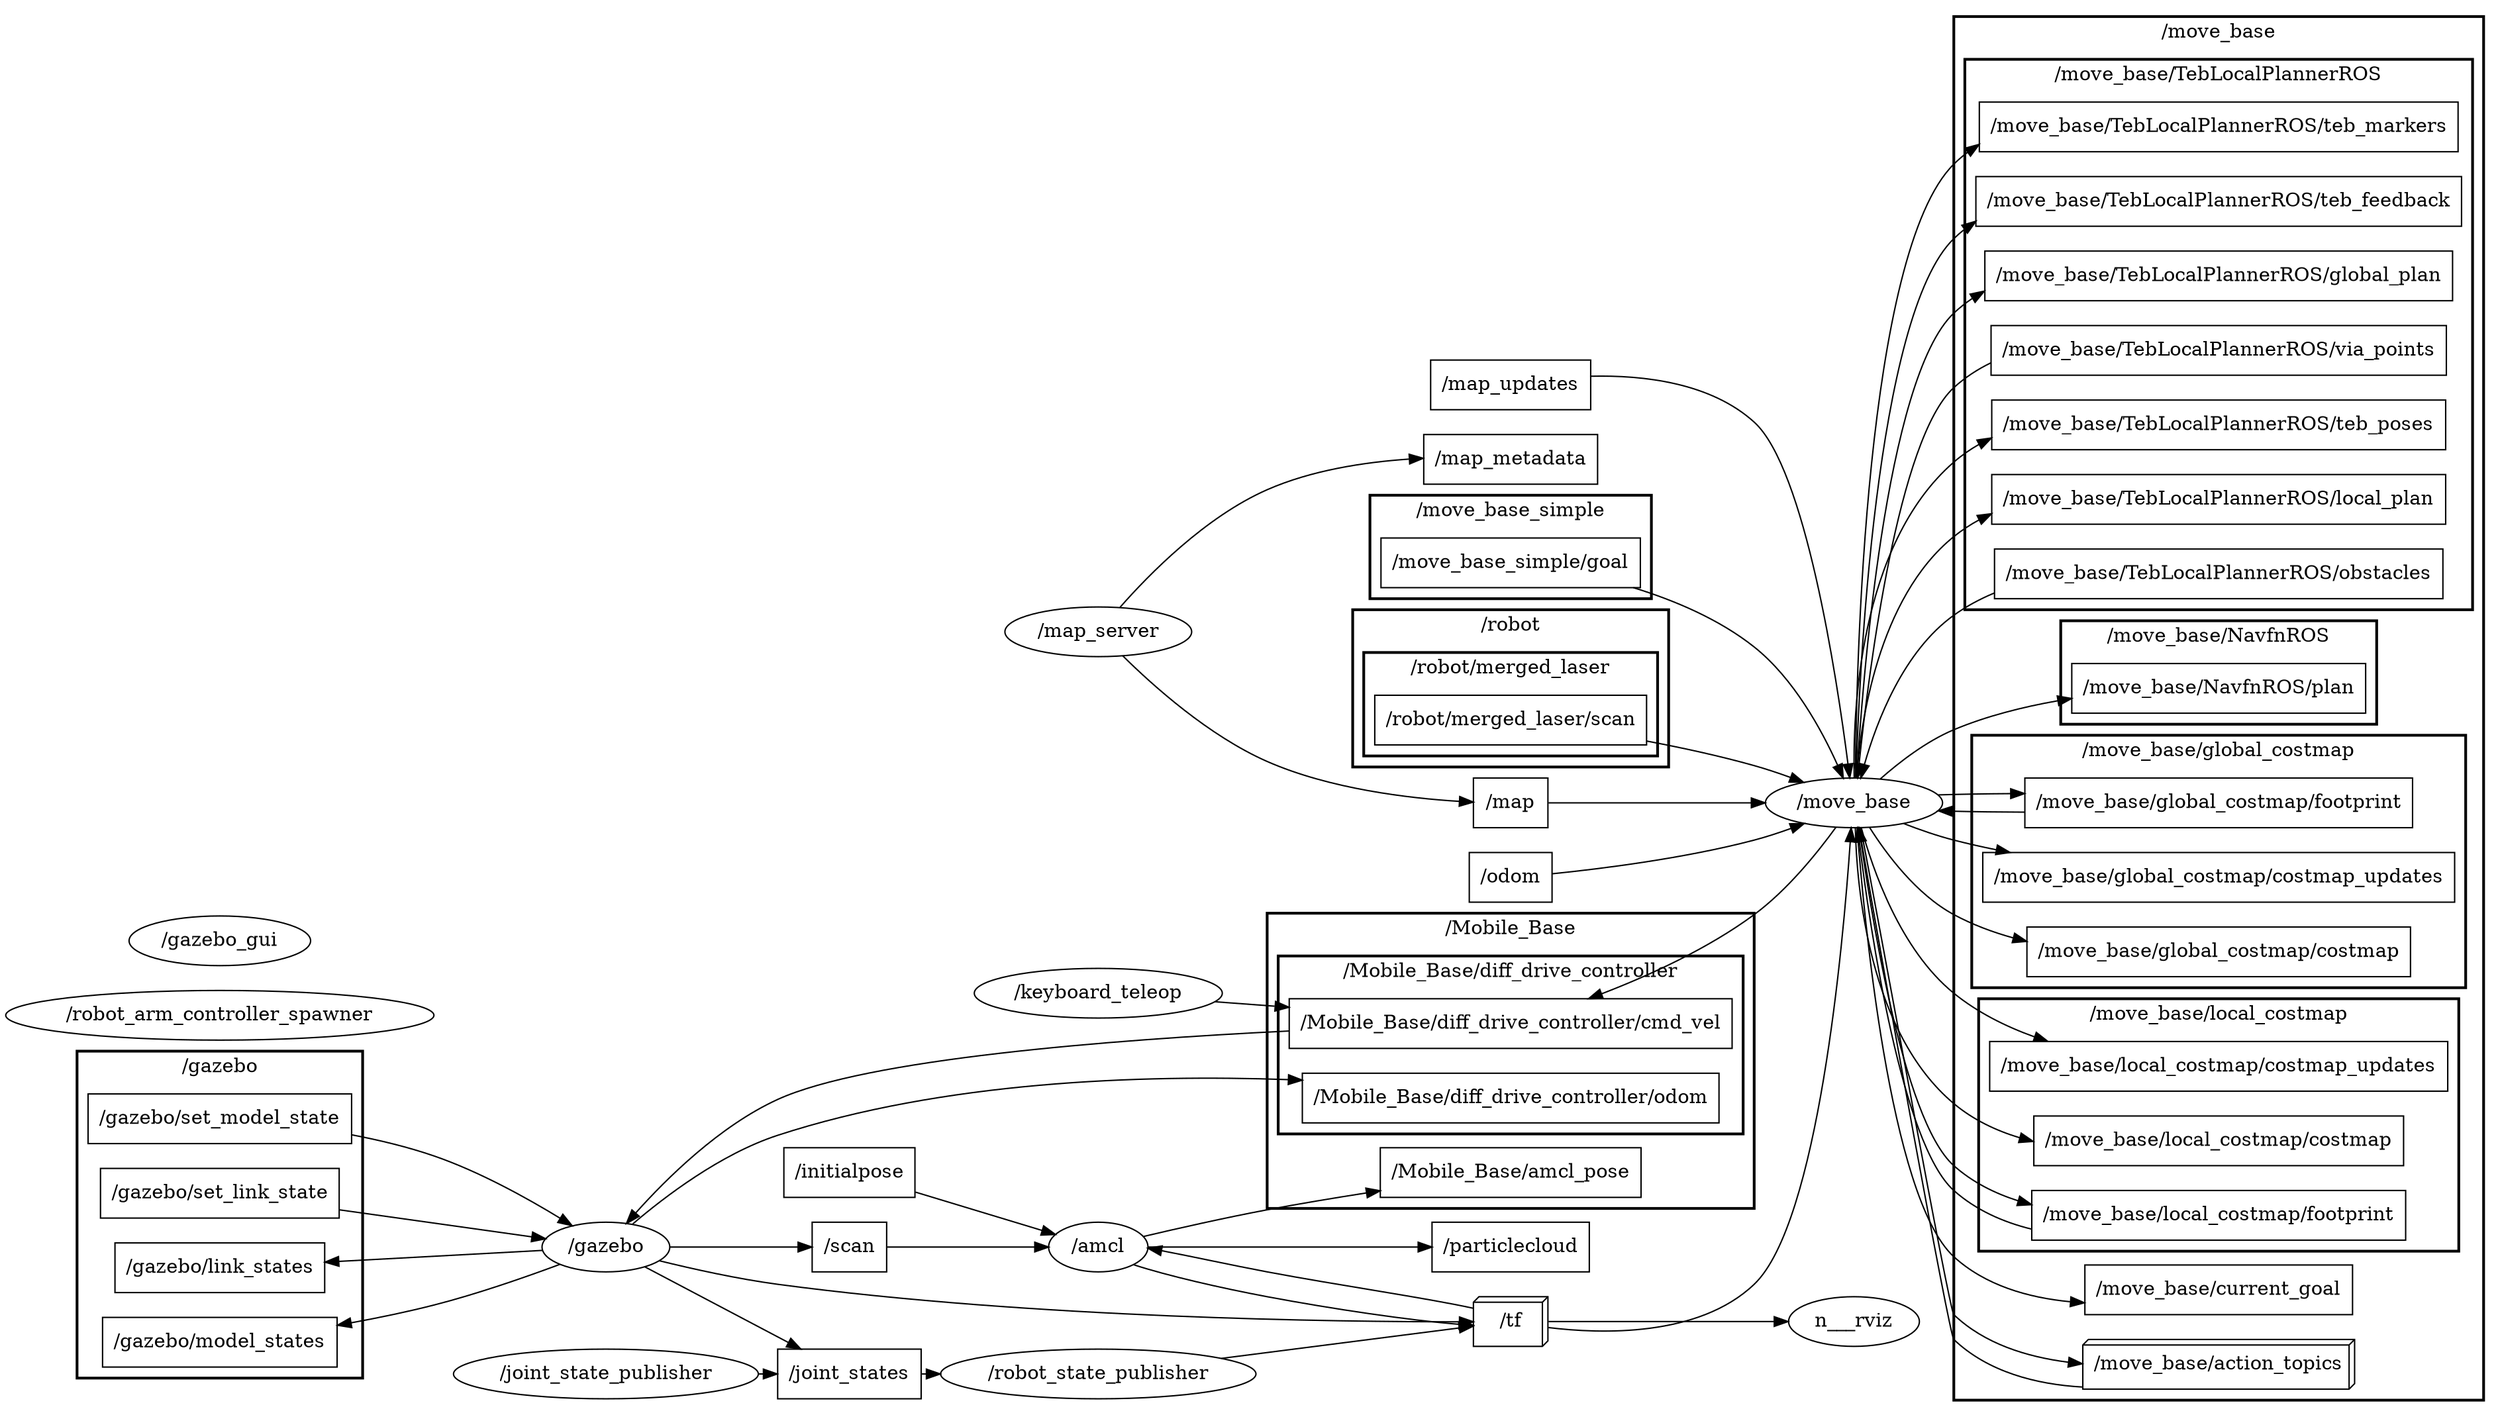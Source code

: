 digraph graphname {
	graph [bb="0,0,1278.4,1285",
		compound=True,
		rank=same,
		rankdir=LR,
		ranksep=0.2
	];
	node [label="\N"];
	subgraph cluster___move_base {
		graph [bb="957.45,274,1270.4,1277",
			compound=True,
			label="/move_base",
			lheight=0.21,
			lp="1113.9,1265.5",
			lwidth=0.92,
			rank=same,
			rankdir=LR,
			ranksep=0.2,
			style=bold
		];
		subgraph cluster___move_base__TebLocalPlannerROS {
			graph [bb="965.45,847,1262.4,1246",
				compound=True,
				label="/move_base/TebLocalPlannerROS",
				lheight=0.21,
				lp="1113.9,1234.5",
				lwidth=2.62,
				rank=same,
				rankdir=LR,
				ranksep=0.2,
				style=bold
			];
			t___move_base__TebLocalPlannerROS__teb_markers			 [URL=topic_3A__move_base__TebLocalPlannerROS__teb_markers,
				height=0.5,
				label="/move_base/TebLocalPlannerROS/teb_markers",
				pos="1113.9,927",
				shape=box,
				tooltip="topic:/move_base/TebLocalPlannerROS/teb_markers",
				width=3.8333];
			t___move_base__TebLocalPlannerROS__teb_feedback			 [URL=topic_3A__move_base__TebLocalPlannerROS__teb_feedback,
				height=0.5,
				label="/move_base/TebLocalPlannerROS/teb_feedback",
				pos="1113.9,873",
				shape=box,
				tooltip="topic:/move_base/TebLocalPlannerROS/teb_feedback",
				width=3.9028];
			t___move_base__TebLocalPlannerROS__global_plan			 [URL=topic_3A__move_base__TebLocalPlannerROS__global_plan,
				height=0.5,
				label="/move_base/TebLocalPlannerROS/global_plan",
				pos="1113.9,1197",
				shape=box,
				tooltip="topic:/move_base/TebLocalPlannerROS/global_plan",
				width=3.7778];
			t___move_base__TebLocalPlannerROS__via_points			 [URL=topic_3A__move_base__TebLocalPlannerROS__via_points,
				height=0.5,
				label="/move_base/TebLocalPlannerROS/via_points",
				pos="1113.9,1143",
				shape=box,
				tooltip="topic:/move_base/TebLocalPlannerROS/via_points",
				width=3.6806];
			t___move_base__TebLocalPlannerROS__teb_poses			 [URL=topic_3A__move_base__TebLocalPlannerROS__teb_poses,
				height=0.5,
				label="/move_base/TebLocalPlannerROS/teb_poses",
				pos="1113.9,1089",
				shape=box,
				tooltip="topic:/move_base/TebLocalPlannerROS/teb_poses",
				width=3.6389];
			t___move_base__TebLocalPlannerROS__local_plan			 [URL=topic_3A__move_base__TebLocalPlannerROS__local_plan,
				height=0.5,
				label="/move_base/TebLocalPlannerROS/local_plan",
				pos="1113.9,1035",
				shape=box,
				tooltip="topic:/move_base/TebLocalPlannerROS/local_plan",
				width=3.6806];
			t___move_base__TebLocalPlannerROS__obstacles			 [URL=topic_3A__move_base__TebLocalPlannerROS__obstacles,
				height=0.5,
				label="/move_base/TebLocalPlannerROS/obstacles",
				pos="1113.9,981",
				shape=box,
				tooltip="topic:/move_base/TebLocalPlannerROS/obstacles",
				width=3.5833];
		}
		subgraph cluster___move_base__NavfnROS {
			graph [bb="1019.4,764,1208.4,839",
				compound=True,
				label="/move_base/NavfnROS",
				lheight=0.21,
				lp="1113.9,827.5",
				lwidth=1.81,
				rank=same,
				rankdir=LR,
				ranksep=0.2,
				style=bold
			];
			t___move_base__NavfnROS__plan			 [URL=topic_3A__move_base__NavfnROS__plan,
				height=0.5,
				label="/move_base/NavfnROS/plan",
				pos="1113.9,790",
				shape=box,
				tooltip="topic:/move_base/NavfnROS/plan",
				width=2.4028];
		}
		subgraph cluster___move_base__global_costmap {
			graph [bb="971.45,573,1256.4,756",
				compound=True,
				label="/move_base/global_costmap",
				lheight=0.21,
				lp="1113.9,744.5",
				lwidth=2.17,
				rank=same,
				rankdir=LR,
				ranksep=0.2,
				style=bold
			];
			t___move_base__global_costmap__footprint			 [URL=topic_3A__move_base__global_costmap__footprint,
				height=0.5,
				label="/move_base/global_costmap/footprint",
				pos="1113.9,653",
				shape=box,
				tooltip="topic:/move_base/global_costmap/footprint",
				width=3.0972];
			t___move_base__global_costmap__costmap_updates			 [URL=topic_3A__move_base__global_costmap__costmap_updates,
				height=0.5,
				label="/move_base/global_costmap/costmap_updates",
				pos="1113.9,599",
				shape=box,
				tooltip="topic:/move_base/global_costmap/costmap_updates",
				width=3.7361];
			t___move_base__global_costmap__costmap			 [URL=topic_3A__move_base__global_costmap__costmap,
				height=0.5,
				label="/move_base/global_costmap/costmap",
				pos="1113.9,707",
				shape=box,
				tooltip="topic:/move_base/global_costmap/costmap",
				width=3.0694];
		}
		subgraph cluster___move_base__local_costmap {
			graph [bb="974.95,382,1252.9,565",
				compound=True,
				label="/move_base/local_costmap",
				lheight=0.21,
				lp="1113.9,553.5",
				lwidth=2.06,
				rank=same,
				rankdir=LR,
				ranksep=0.2,
				style=bold
			];
			t___move_base__local_costmap__costmap_updates			 [URL=topic_3A__move_base__local_costmap__costmap_updates,
				height=0.5,
				label="/move_base/local_costmap/costmap_updates",
				pos="1113.9,462",
				shape=box,
				tooltip="topic:/move_base/local_costmap/costmap_updates",
				width=3.6389];
			t___move_base__local_costmap__costmap			 [URL=topic_3A__move_base__local_costmap__costmap,
				height=0.5,
				label="/move_base/local_costmap/costmap",
				pos="1113.9,408",
				shape=box,
				tooltip="topic:/move_base/local_costmap/costmap",
				width=2.9722];
			t___move_base__local_costmap__footprint			 [URL=topic_3A__move_base__local_costmap__footprint,
				height=0.5,
				label="/move_base/local_costmap/footprint",
				pos="1113.9,516",
				shape=box,
				tooltip="topic:/move_base/local_costmap/footprint",
				width=2.9861];
		}
		t___move_base__current_goal		 [URL=topic_3A__move_base__current_goal,
			height=0.5,
			label="/move_base/current_goal",
			pos="1113.9,354",
			shape=box,
			tooltip="topic:/move_base/current_goal",
			width=2.1389];
		n_n__move_base__action_topics		 [URL=topic_3A__move_base__action_topics,
			height=0.5,
			label="/move_base/action_topics",
			pos="1113.9,300",
			shape=box3d,
			tooltip="topic:/move_base/action_topics",
			width=2.1944];
	}
	subgraph cluster___Mobile_Base {
		graph [bb="967.45,8,1260.4,220",
			compound=True,
			label="/Mobile_Base",
			lheight=0.21,
			lp="1113.9,208.5",
			lwidth=1.07,
			rank=same,
			rankdir=LR,
			ranksep=0.2,
			style=bold
		];
		subgraph cluster___Mobile_Base__diff_drive_controller {
			graph [bb="975.45,16,1252.4,145",
				compound=True,
				label="/Mobile_Base/diff_drive_controller",
				lheight=0.21,
				lp="1113.9,133.5",
				lwidth=2.69,
				rank=same,
				rankdir=LR,
				ranksep=0.2,
				style=bold
			];
			t___Mobile_Base__diff_drive_controller__cmd_vel			 [URL=topic_3A__Mobile_Base__diff_drive_controller__cmd_vel,
				height=0.5,
				label="/Mobile_Base/diff_drive_controller/cmd_vel",
				pos="1113.9,96",
				shape=box,
				tooltip="topic:/Mobile_Base/diff_drive_controller/cmd_vel",
				width=3.625];
			t___Mobile_Base__diff_drive_controller__odom			 [URL=topic_3A__Mobile_Base__diff_drive_controller__odom,
				height=0.5,
				label="/Mobile_Base/diff_drive_controller/odom",
				pos="1113.9,42",
				shape=box,
				tooltip="topic:/Mobile_Base/diff_drive_controller/odom",
				width=3.4028];
		}
		t___Mobile_Base__amcl_pose		 [URL=topic_3A__Mobile_Base__amcl_pose,
			height=0.5,
			label="/Mobile_Base/amcl_pose",
			pos="1113.9,171",
			shape=box,
			tooltip="topic:/Mobile_Base/amcl_pose",
			width=2.1528];
	}
	subgraph cluster___gazebo {
		graph [bb="252.38,288,418.38,525",
			compound=True,
			label="/gazebo",
			lheight=0.21,
			lp="335.38,513.5",
			lwidth=0.60,
			rank=same,
			rankdir=LR,
			ranksep=0.2,
			style=bold
		];
		t___gazebo__set_model_state		 [URL=topic_3A__gazebo__set_model_state,
			height=0.5,
			label="/gazebo/set_model_state",
			pos="335.38,368",
			shape=box,
			tooltip="topic:/gazebo/set_model_state",
			width=2.0833];
		t___gazebo__set_link_state		 [URL=topic_3A__gazebo__set_link_state,
			height=0.5,
			label="/gazebo/set_link_state",
			pos="335.38,314",
			shape=box,
			tooltip="topic:/gazebo/set_link_state",
			width=1.9028];
		t___gazebo__link_states		 [URL=topic_3A__gazebo__link_states,
			height=0.5,
			label="/gazebo/link_states",
			pos="335.38,476",
			shape=box,
			tooltip="topic:/gazebo/link_states",
			width=1.6667];
		t___gazebo__model_states		 [URL=topic_3A__gazebo__model_states,
			height=0.5,
			label="/gazebo/model_states",
			pos="335.38,422",
			shape=box,
			tooltip="topic:/gazebo/model_states",
			width=1.8611];
	}
	subgraph cluster___move_base_simple {
		graph [bb="621.46,741,789.46,816",
			compound=True,
			label="/move_base_simple",
			lheight=0.21,
			lp="705.46,804.5",
			lwidth=1.51,
			rank=same,
			rankdir=LR,
			ranksep=0.2,
			style=bold
		];
		t___move_base_simple__goal		 [URL=topic_3A__move_base_simple__goal,
			height=0.5,
			label="/move_base_simple/goal",
			pos="705.46,767",
			shape=box,
			tooltip="topic:/move_base_simple/goal",
			width=2.1111];
	}
	subgraph cluster___robot {
		graph [bb="612.46,619,798.46,733",
			compound=True,
			label="/robot",
			lheight=0.21,
			lp="705.46,721.5",
			lwidth=0.46,
			rank=same,
			rankdir=LR,
			ranksep=0.2,
			style=bold
		];
		subgraph cluster___robot__merged_laser {
			graph [bb="620.46,627,790.46,702",
				compound=True,
				label="/robot/merged_laser",
				lheight=0.21,
				lp="705.46,690.5",
				lwidth=1.53,
				rank=same,
				rankdir=LR,
				ranksep=0.2,
				style=bold
			];
			t___robot__merged_laser__scan			 [URL=topic_3A__robot__merged_laser__scan,
				height=0.5,
				label="/robot/merged_laser/scan",
				pos="705.46,653",
				shape=box,
				tooltip="topic:/robot/merged_laser/scan",
				width=2.1389];
		}
	}
	n___move_base	 [URL=__move_base,
		height=0.5,
		label="/move_base",
		pos="877.96,653",
		shape=ellipse,
		tooltip="/move_base",
		width=1.4804];
	t___move_base__TebLocalPlannerROS__via_points -> n___move_base	 [penwidth=1,
		pos="e,879.34,671.15 981.23,1132.9 972.49,1128.5 964.41,1123 957.45,1116 895.87,1054.2 882.39,772.05 879.63,681.24"];
	t___move_base__TebLocalPlannerROS__obstacles -> n___move_base	 [penwidth=1,
		pos="e,881.12,671.07 984.88,971.62 974.86,967.18 965.52,961.42 957.45,954 917.07,916.85 891.34,749.05 882.44,681.4"];
	t___move_base__global_costmap__footprint -> n___move_base	 [penwidth=1,
		pos="e,928.58,647.36 1002.3,646.26 980.36,646.2 958.17,646.45 938.76,647.03"];
	t___move_base__local_costmap__footprint -> n___move_base	 [penwidth=1,
		pos="e,887.19,635.18 1010.5,534.05 992.07,540.92 973.62,549.55 957.45,560 930.76,577.26 906.9,605.55 892.68,626.64"];
	n_n__move_base__action_topics -> n___move_base	 [penwidth=1,
		pos="e,880.4,634.78 1034.8,288.31 1007.2,290.56 978.04,298.7 957.45,318 913.02,359.66 888.78,551.04 881.41,624.45"];
	n___gazebo	 [URL=__gazebo,
		height=0.5,
		label="/gazebo",
		pos="122.19,314",
		shape=ellipse,
		tooltip="/gazebo",
		width=1.0652];
	t___Mobile_Base__diff_drive_controller__cmd_vel -> n___gazebo	 [penwidth=1,
		pos="e,136.28,297.2 985.74,114.02 966.46,116.72 952.05,118.72 949.45,119 841.77,130.77 814.79,138 706.46,138 514.42,138 514.42,138 514.42,138 395.23,138 358.14,140.04 252.38,195 207.26,218.45 166.11,261.84 142.9,289.24"];
	t___gazebo__set_model_state -> n___gazebo	 [penwidth=1,
		pos="e,156.19,322.44 263.61,349.91 231.29,341.64 194.06,332.12 166.06,324.96"];
	t___gazebo__set_link_state -> n___gazebo	 [penwidth=1,
		pos="e,160.95,314 266.64,314 235.47,314 199.23,314 170.97,314"];
	t___move_base_simple__goal -> n___move_base	 [penwidth=1,
		pos="e,853.29,669.05 733.88,748.91 752.19,736.8 776.8,720.49 798.46,706 813.74,695.78 830.64,684.38 844.84,674.77"];
	t___robot__merged_laser__scan -> n___move_base	 [penwidth=1,
		pos="e,824.2,653 782.73,653 793.24,653 803.93,653 814.16,653"];
	t___odom	 [URL=topic_3A__odom,
		height=0.5,
		label="/odom",
		pos="705.46,539",
		shape=box,
		tooltip="topic:/odom",
		width=0.75];
	t___odom -> n___move_base	 [penwidth=1,
		pos="e,865.52,635.32 732.63,542.73 751.96,546.39 778.31,553.33 798.46,566 823.52,581.75 845.44,607.69 859.71,627.16"];
	t___scan	 [URL=topic_3A__scan,
		height=0.5,
		label="/scan",
		pos="335.38,222",
		shape=box,
		tooltip="topic:/scan",
		width=0.75];
	n___amcl	 [URL=__amcl,
		height=0.5,
		label="/amcl",
		pos="877.96,230",
		shape=ellipse,
		tooltip="/amcl",
		width=0.84854];
	t___scan -> n___amcl	 [penwidth=1,
		pos="e,847.24,229.56 362.45,222.39 449.72,223.68 731.98,227.85 837.06,229.41"];
	t___joint_states	 [URL=topic_3A__joint_states,
		height=0.5,
		label="/joint_states",
		pos="335.38,551",
		shape=box,
		tooltip="topic:/joint_states",
		width=1.1389];
	n___robot_state_publisher	 [URL=__robot_state_publisher,
		height=0.5,
		label="/robot_state_publisher",
		pos="515.42,426",
		shape=ellipse,
		tooltip="/robot_state_publisher",
		width=2.4734];
	t___joint_states -> n___robot_state_publisher	 [penwidth=1,
		pos="e,502.39,444.19 376.54,544.91 390.47,541.61 405.75,536.59 418.38,529 450.85,509.48 479.2,475.85 496.52,452.34"];
	t___particlecloud	 [URL=topic_3A__particlecloud,
		height=0.5,
		label="/particlecloud",
		pos="1113.9,246",
		shape=box,
		tooltip="topic:/particlecloud",
		width=1.2639];
	t___map	 [URL=topic_3A__map,
		height=0.5,
		label="/map",
		pos="705.46,842",
		shape=box,
		tooltip="topic:/map",
		width=0.75];
	t___map -> n___move_base	 [penwidth=1,
		pos="e,873.8,671.01 732.52,841.69 752.56,840.16 779.87,835.13 798.46,820 842.22,784.39 862.92,718.74 871.58,681.23"];
	t___map_metadata	 [URL=topic_3A__map_metadata,
		height=0.5,
		label="/map_metadata",
		pos="705.46,593",
		shape=box,
		tooltip="topic:/map_metadata",
		width=1.4028];
	t___initialpose	 [URL=topic_3A__initialpose,
		height=0.5,
		label="/initialpose",
		pos="705.46,184",
		shape=box,
		tooltip="topic:/initialpose",
		width=1.0694];
	t___initialpose -> n___amcl	 [penwidth=1,
		pos="e,849.82,222.68 744.3,194.21 772.78,201.89 811.62,212.37 839.91,220.01"];
	t___map_updates	 [URL=topic_3A__map_updates,
		height=0.5,
		label="/map_updates",
		pos="705.46,485",
		shape=box,
		tooltip="topic:/map_updates",
		width=1.2778];
	t___map_updates -> n___move_base	 [penwidth=1,
		pos="e,871.84,634.92 751.89,491.05 767.9,494.96 785.2,501.4 798.46,512 835.4,541.51 857.74,593.38 868.69,625.31"];
	n_n__tf	 [URL=topic_3A__tf,
		height=0.5,
		label="/tf",
		pos="705.46,280",
		shape=box3d,
		tooltip="topic:/tf",
		width=0.75];
	n___rviz	 [height=0.5,
		pos="877.96,284",
		width=1.1735];
	n_n__tf -> n___rviz	 [penwidth=1,
		pos="e,835.72,283.03 732.73,280.62 757.4,281.2 795,282.08 825.63,282.8"];
	n_n__tf -> n___move_base	 [penwidth=1,
		pos="e,870.37,635.02 716.58,298.17 734.17,330.06 771.14,398.39 798.46,458 825.41,516.77 852.65,587.59 866.88,625.63"];
	n_n__tf -> n___amcl	 [penwidth=1,
		pos="e,847.8,233.32 732.73,267.26 760.8,257.03 805.59,243.64 837.82,235.7"];
	n___move_base -> t___move_base__TebLocalPlannerROS__teb_markers	 [penwidth=1,
		pos="e,975.66,912.51 878.79,671.28 879.43,717.45 887.95,839.35 957.45,900 960.5,902.66 963.71,905.1 967.06,907.35"];
	n___move_base -> t___move_base__TebLocalPlannerROS__teb_feedback	 [penwidth=1,
		pos="e,975.34,854.81 880.83,671.25 885.78,709.54 902.85,798.41 957.45,843 960.39,845.4 963.47,847.63 966.66,849.7"];
	n___move_base -> t___move_base__TebLocalPlannerROS__global_plan	 [penwidth=1,
		pos="e,977.86,1185.4 878.99,671.25 879.54,754.48 886.16,1097.2 957.45,1170 961.03,1173.7 964.93,1176.9 969.06,1179.9"];
	n___move_base -> t___move_base__TebLocalPlannerROS__teb_poses	 [penwidth=1,
		pos="e,982.87,1079.5 879.79,671.19 883.45,743.07 900.59,1006.1 957.45,1062 962.44,1066.9 967.98,1071.1 973.91,1074.7"];
	n___move_base -> t___move_base__TebLocalPlannerROS__local_plan	 [penwidth=1,
		pos="e,981.25,1024.4 880.34,671 885.76,736.46 907.7,960.47 957.45,1008 961.96,1012.3 966.89,1016.1 972.14,1019.3"];
	n___move_base -> t___move_base__NavfnROS__plan	 [penwidth=1,
		pos="e,1027.2,785.06 886.92,671.05 898.66,695.39 922.99,738.19 957.45,760 975.3,771.3 996.44,778.51 1017.3,783.08"];
	n___move_base -> t___move_base__global_costmap__footprint	 [penwidth=1,
		pos="e,1002.3,659.74 928.58,658.64 947.39,659.34 969.74,659.71 992.26,659.75"];
	n___move_base -> t___move_base__global_costmap__costmap_updates	 [penwidth=1,
		pos="e,997.03,617.02 914.15,639.56 927.56,634.79 943.07,629.7 957.45,626 967,623.54 976.95,621.25 986.98,619.11"];
	n___move_base -> t___move_base__global_costmap__costmap	 [penwidth=1,
		pos="e,1003.3,690.22 914.15,666.44 927.56,671.21 943.07,676.3 957.45,680 969.07,682.99 981.27,685.74 993.5,688.26"];
	n___move_base -> t___move_base__local_costmap__costmap_updates	 [penwidth=1,
		pos="e,982.85,474.52 882,635.04 888.83,600.7 908.76,525.87 957.45,489 962.54,485.15 967.99,481.77 973.69,478.82"];
	n___move_base -> t___move_base__local_costmap__costmap	 [penwidth=1,
		pos="e,1006.8,411.11 879.65,634.97 882.33,592.78 895.23,487.26 957.45,435 968.87,425.41 982.47,418.67 996.8,414.02"];
	n___move_base -> t___move_base__local_costmap__footprint	 [penwidth=1,
		pos="e,1062.9,534.1 896.42,635.89 910.89,618.92 932.98,593.82 957.45,578 986.52,559.21 1023,546.32 1053.3,537.01"];
	n___move_base -> t___move_base__current_goal	 [penwidth=1,
		pos="e,1036.9,349.39 881.56,634.9 889.92,579.34 917.89,412.9 957.45,378 976.35,361.32 1001.8,353.55 1026.7,350.43"];
	n___move_base -> n_n__move_base__action_topics	 [penwidth=1,
		pos="e,1034.8,305.13 881.18,634.61 888.26,573.15 912.54,378.11 957.45,336 975.54,319.03 1000.3,310.69 1024.7,306.6"];
	n___move_base -> t___Mobile_Base__diff_drive_controller__cmd_vel	 [penwidth=1,
		pos="e,983.29,99.29 883.74,635 896.96,584.42 934.02,436.45 949.45,311 950.76,300.35 950.25,125.95 957.45,118 962.37,112.57 967.97,108.03 974.05,104.27"];
	n___amcl -> t___Mobile_Base__amcl_pose	 [penwidth=1,
		pos="e,1041.4,189.04 906.26,223.12 936.85,215.4 987.91,202.53 1031.6,191.51"];
	n___amcl -> t___particlecloud	 [penwidth=1,
		pos="e,1068.4,242.95 908.59,232.03 946.09,234.59 1011.4,239.06 1058.1,242.25"];
	n___amcl -> n_n__tf	 [penwidth=1,
		pos="e,732.73,277.33 854.21,241.44 825.67,252.12 776.4,266.86 742.66,275.02"];
	n___robot_state_publisher -> n_n__tf	 [penwidth=1,
		pos="e,681.11,298.13 539.1,408.39 572.52,382.44 635.11,333.84 672.97,304.45"];
	n___gazebo -> t___Mobile_Base__diff_drive_controller__odom	 [penwidth=1,
		pos="e,991.11,42.912 131.43,296.46 148.85,261.24 192.75,181.46 252.38,137 351.45,63.132 390.84,44 514.42,44 514.42,44 514.42,44 706.46,44 798.16,44 901.5,43.485 981.04,42.977"];
	n___gazebo -> t___gazebo__link_states	 [penwidth=1,
		pos="e,275,460.34 135.1,331.08 155.79,359.52 201.07,416.64 252.38,449 256.52,451.61 260.94,454 265.49,456.17"];
	n___gazebo -> t___gazebo__model_states	 [penwidth=1,
		pos="e,273.72,403.88 143.78,329.12 168.55,346.77 211.88,375.98 252.38,395 256.19,396.79 260.16,398.52 264.2,400.17"];
	n___gazebo -> t___scan	 [penwidth=1,
		pos="e,308.36,231.68 149.69,301.1 175.65,288.6 216.44,269.34 252.38,254 267.45,247.57 284.29,240.91 298.76,235.34"];
	n___gazebo -> t___joint_states	 [penwidth=1,
		pos="e,294.09,546.52 128.73,331.9 142.51,373.31 182.31,476.18 252.38,529 261.66,536 273.01,540.77 284.27,544.03"];
	n___gazebo -> n_n__tf	 [penwidth=1,
		pos="e,678.34,278.24 154.96,304.57 180.9,297.36 218.65,288.02 252.38,284 406.09,265.7 591.29,273.22 668.22,277.64"];
	n___joint_state_publisher	 [URL=__joint_state_publisher,
		height=0.5,
		label="/joint_state_publisher",
		pos="122.19,551",
		shape=ellipse,
		tooltip="/joint_state_publisher",
		width=2.4192];
	n___joint_state_publisher -> t___joint_states	 [penwidth=1,
		pos="e,294.34,551 209.39,551 234.8,551 261.75,551 284.1,551"];
	n___map_server	 [URL=__map_server,
		height=0.5,
		label="/map_server",
		pos="515.42,717",
		shape=ellipse,
		tooltip="/map_server",
		width=1.5165];
	n___map_server -> t___map	 [penwidth=1,
		pos="e,678.37,839.83 527.8,734.54 543.83,757.78 575.28,798.34 612.46,820 629.43,829.88 650.61,835.33 668.37,838.34"];
	n___map_server -> t___map_metadata	 [penwidth=1,
		pos="e,654.89,604.6 529.87,699.63 546.95,678.67 578.34,643.68 612.46,623 622.46,616.94 633.83,611.95 645.07,607.91"];
	n___robot_arm_controller_spawner	 [URL=__robot_arm_controller_spawner,
		height=0.5,
		label="/robot_arm_controller_spawner",
		pos="122.19,605",
		shape=ellipse,
		tooltip="/robot_arm_controller_spawner",
		width=3.3941];
	n___gazebo_gui	 [URL=__gazebo_gui,
		height=0.5,
		label="/gazebo_gui",
		pos="122.19,659",
		shape=ellipse,
		tooltip="/gazebo_gui",
		width=1.4985];
	n___keyboard_teleop	 [URL=__keyboard_teleop,
		height=0.5,
		label="/keyboard_teleop",
		pos="877.96,92",
		shape=ellipse,
		tooltip="/keyboard_teleop",
		width=1.9859];
	n___keyboard_teleop -> t___Mobile_Base__diff_drive_controller__cmd_vel	 [penwidth=1,
		pos="e,983.2,93.782 949.48,93.206 957.05,93.335 964.93,93.47 972.96,93.607"];
}
